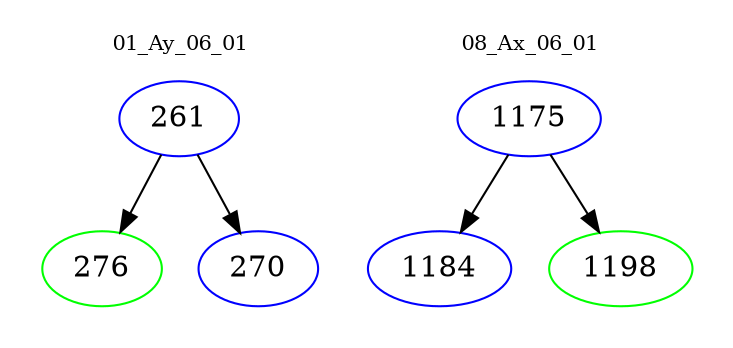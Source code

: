 digraph{
subgraph cluster_0 {
color = white
label = "01_Ay_06_01";
fontsize=10;
T0_261 [label="261", color="blue"]
T0_261 -> T0_276 [color="black"]
T0_276 [label="276", color="green"]
T0_261 -> T0_270 [color="black"]
T0_270 [label="270", color="blue"]
}
subgraph cluster_1 {
color = white
label = "08_Ax_06_01";
fontsize=10;
T1_1175 [label="1175", color="blue"]
T1_1175 -> T1_1184 [color="black"]
T1_1184 [label="1184", color="blue"]
T1_1175 -> T1_1198 [color="black"]
T1_1198 [label="1198", color="green"]
}
}
